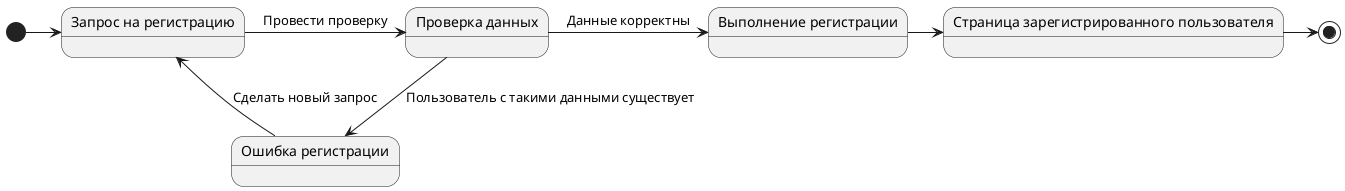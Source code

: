 @startuml
state "Запрос на регистрацию" as State1
state "Проверка данных" as State2
state "Ошибка регистрации" as State3
state "Выполнение регистрации" as State4
state "Страница зарегистрированного пользователя" as State5
[*] -right-> State1
State1 -right->State2 :Провести проверку
State2 -down-> State3 :Пользователь с такими данными существует
State2 -right-> State4 :Данные корректны
State3 --> State1 :Сделать новый запрос
State4 -right-> State5
State5 -right-> [*]
@enduml